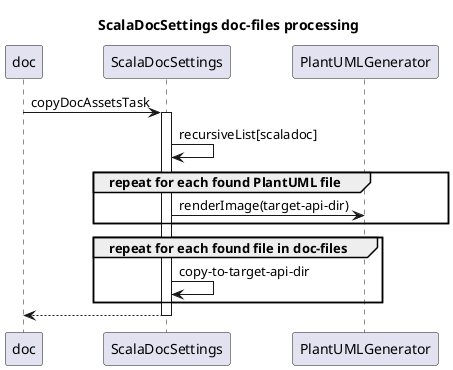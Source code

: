 @startuml
title ScalaDocSettings doc-files processing

participant doc
participant ScalaDocSettings
participant PlantUMLGenerator

doc -> ScalaDocSettings: copyDocAssetsTask
activate ScalaDocSettings
    ScalaDocSettings -> ScalaDocSettings: recursiveList[scaladoc]
    group repeat for each found PlantUML file
        ScalaDocSettings -> PlantUMLGenerator : renderImage(target-api-dir)
    end
    group repeat for each found file in doc-files
        ScalaDocSettings -> ScalaDocSettings : copy-to-target-api-dir
    end
ScalaDocSettings --> doc
deactivate ScalaDocSettings
@enduml